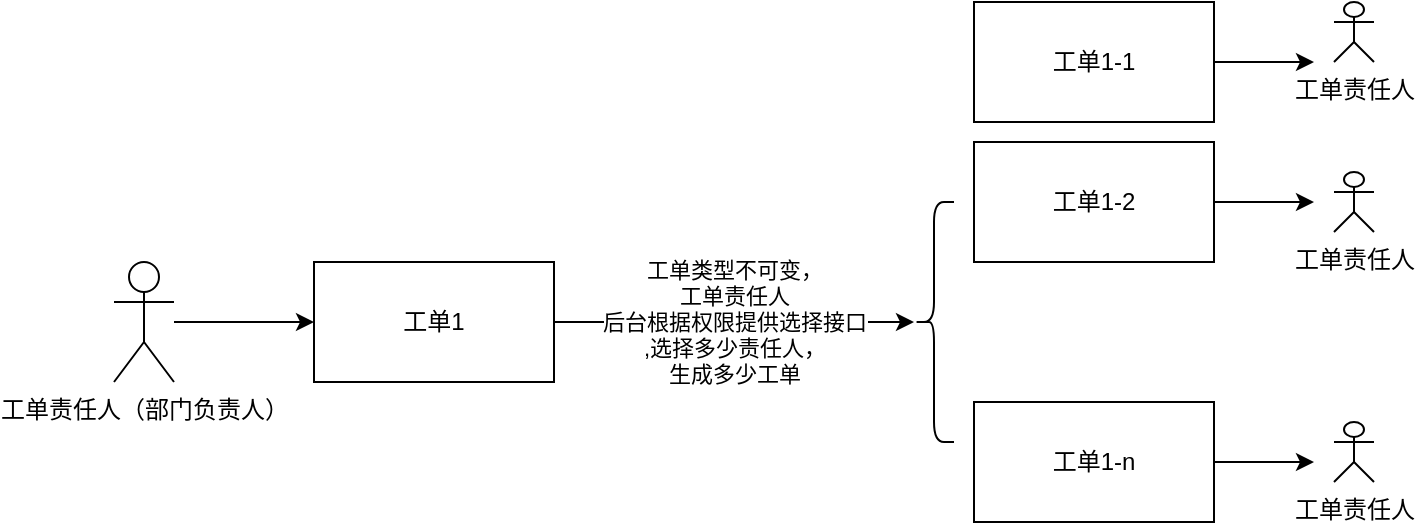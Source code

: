 <mxfile version="17.0.0" type="github">
  <diagram id="X1k5wooxUD0nbPay_goD" name="Page-1">
    <mxGraphModel dx="1422" dy="744" grid="1" gridSize="10" guides="1" tooltips="1" connect="1" arrows="1" fold="1" page="1" pageScale="1" pageWidth="827" pageHeight="1169" math="0" shadow="0">
      <root>
        <mxCell id="0" />
        <mxCell id="1" parent="0" />
        <mxCell id="2TON6ZnbEvKPzDLg4o7k-10" value="" style="edgeStyle=orthogonalEdgeStyle;rounded=0;orthogonalLoop=1;jettySize=auto;html=1;" edge="1" parent="1" source="2TON6ZnbEvKPzDLg4o7k-1" target="2TON6ZnbEvKPzDLg4o7k-9">
          <mxGeometry relative="1" as="geometry" />
        </mxCell>
        <mxCell id="2TON6ZnbEvKPzDLg4o7k-1" value="工单责任人（部门负责人）" style="shape=umlActor;verticalLabelPosition=bottom;verticalAlign=top;html=1;outlineConnect=0;" vertex="1" parent="1">
          <mxGeometry x="90" y="370" width="30" height="60" as="geometry" />
        </mxCell>
        <mxCell id="2TON6ZnbEvKPzDLg4o7k-12" value="&lt;div&gt;工单类型不可变，&lt;/div&gt;&lt;div&gt;工单责任人&lt;/div&gt;&lt;div&gt;后台根据权限提供选择接口&lt;br&gt;&lt;/div&gt;&lt;div&gt;,选择多少责任人，&lt;/div&gt;&lt;div&gt;生成多少工单&lt;/div&gt;" style="edgeStyle=orthogonalEdgeStyle;rounded=0;orthogonalLoop=1;jettySize=auto;html=1;" edge="1" parent="1" source="2TON6ZnbEvKPzDLg4o7k-9" target="2TON6ZnbEvKPzDLg4o7k-11">
          <mxGeometry relative="1" as="geometry" />
        </mxCell>
        <mxCell id="2TON6ZnbEvKPzDLg4o7k-9" value="工单1" style="rounded=0;whiteSpace=wrap;html=1;" vertex="1" parent="1">
          <mxGeometry x="190" y="370" width="120" height="60" as="geometry" />
        </mxCell>
        <mxCell id="2TON6ZnbEvKPzDLg4o7k-11" value="" style="shape=curlyBracket;whiteSpace=wrap;html=1;rounded=1;" vertex="1" parent="1">
          <mxGeometry x="490" y="340" width="20" height="120" as="geometry" />
        </mxCell>
        <mxCell id="2TON6ZnbEvKPzDLg4o7k-30" style="edgeStyle=orthogonalEdgeStyle;rounded=0;orthogonalLoop=1;jettySize=auto;html=1;exitX=1;exitY=0.5;exitDx=0;exitDy=0;" edge="1" parent="1" source="2TON6ZnbEvKPzDLg4o7k-13">
          <mxGeometry relative="1" as="geometry">
            <mxPoint x="690" y="270" as="targetPoint" />
          </mxGeometry>
        </mxCell>
        <mxCell id="2TON6ZnbEvKPzDLg4o7k-13" value="工单1-1" style="rounded=0;whiteSpace=wrap;html=1;" vertex="1" parent="1">
          <mxGeometry x="520" y="240" width="120" height="60" as="geometry" />
        </mxCell>
        <mxCell id="2TON6ZnbEvKPzDLg4o7k-29" style="edgeStyle=orthogonalEdgeStyle;rounded=0;orthogonalLoop=1;jettySize=auto;html=1;exitX=1;exitY=0.5;exitDx=0;exitDy=0;" edge="1" parent="1" source="2TON6ZnbEvKPzDLg4o7k-14">
          <mxGeometry relative="1" as="geometry">
            <mxPoint x="690" y="340" as="targetPoint" />
          </mxGeometry>
        </mxCell>
        <mxCell id="2TON6ZnbEvKPzDLg4o7k-14" value="工单1-2" style="rounded=0;whiteSpace=wrap;html=1;" vertex="1" parent="1">
          <mxGeometry x="520" y="310" width="120" height="60" as="geometry" />
        </mxCell>
        <mxCell id="2TON6ZnbEvKPzDLg4o7k-24" style="edgeStyle=orthogonalEdgeStyle;rounded=0;orthogonalLoop=1;jettySize=auto;html=1;exitX=1;exitY=0.5;exitDx=0;exitDy=0;" edge="1" parent="1" source="2TON6ZnbEvKPzDLg4o7k-15">
          <mxGeometry relative="1" as="geometry">
            <mxPoint x="690" y="470" as="targetPoint" />
          </mxGeometry>
        </mxCell>
        <mxCell id="2TON6ZnbEvKPzDLg4o7k-15" value="工单1-n" style="rounded=0;whiteSpace=wrap;html=1;" vertex="1" parent="1">
          <mxGeometry x="520" y="440" width="120" height="60" as="geometry" />
        </mxCell>
        <mxCell id="2TON6ZnbEvKPzDLg4o7k-17" value="工单责任人" style="shape=umlActor;verticalLabelPosition=bottom;verticalAlign=top;html=1;outlineConnect=0;" vertex="1" parent="1">
          <mxGeometry x="700" y="325" width="20" height="30" as="geometry" />
        </mxCell>
        <mxCell id="2TON6ZnbEvKPzDLg4o7k-20" value="工单责任人" style="shape=umlActor;verticalLabelPosition=bottom;verticalAlign=top;html=1;outlineConnect=0;" vertex="1" parent="1">
          <mxGeometry x="700" y="240" width="20" height="30" as="geometry" />
        </mxCell>
        <mxCell id="2TON6ZnbEvKPzDLg4o7k-21" value="工单责任人" style="shape=umlActor;verticalLabelPosition=bottom;verticalAlign=top;html=1;outlineConnect=0;" vertex="1" parent="1">
          <mxGeometry x="700" y="450" width="20" height="30" as="geometry" />
        </mxCell>
      </root>
    </mxGraphModel>
  </diagram>
</mxfile>
